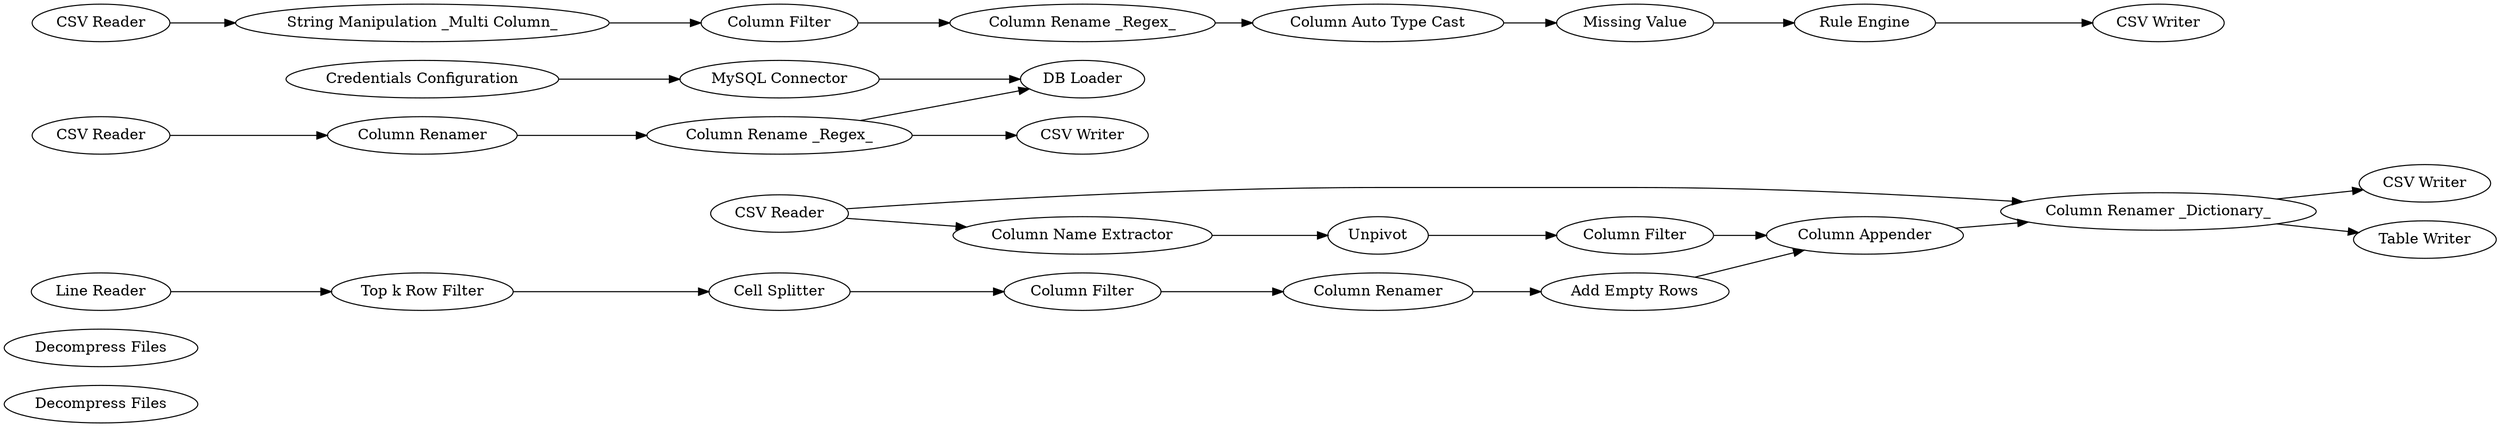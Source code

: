 digraph {
	1 [label="Decompress Files"]
	2 [label="Decompress Files"]
	3 [label="CSV Reader"]
	4 [label="Line Reader"]
	5 [label="Top k Row Filter"]
	6 [label="Cell Splitter"]
	7 [label="Column Filter"]
	8 [label="Column Renamer"]
	9 [label="Add Empty Rows"]
	10 [label="Column Name Extractor"]
	11 [label=Unpivot]
	13 [label="Column Filter"]
	14 [label="Column Appender"]
	15 [label="Column Renamer _Dictionary_"]
	18 [label="Column Renamer"]
	19 [label="CSV Writer"]
	20 [label="Table Writer"]
	21 [label="CSV Reader"]
	22 [label="Column Rename _Regex_"]
	23 [label="MySQL Connector"]
	24 [label="Credentials Configuration"]
	28 [label="CSV Writer"]
	29 [label="DB Loader"]
	30 [label="CSV Reader"]
	31 [label="String Manipulation _Multi Column_"]
	32 [label="Column Filter"]
	33 [label="Column Rename _Regex_"]
	34 [label="Column Auto Type Cast"]
	36 [label="Missing Value"]
	37 [label="Rule Engine"]
	38 [label="CSV Writer"]
	3 -> 10
	3 -> 15
	4 -> 5
	5 -> 6
	6 -> 7
	7 -> 8
	8 -> 9
	9 -> 14
	10 -> 11
	11 -> 13
	13 -> 14
	14 -> 15
	15 -> 19
	15 -> 20
	18 -> 22
	21 -> 18
	22 -> 28
	22 -> 29
	23 -> 29
	24 -> 23
	30 -> 31
	31 -> 32
	32 -> 33
	33 -> 34
	34 -> 36
	36 -> 37
	37 -> 38
	rankdir=LR
}
